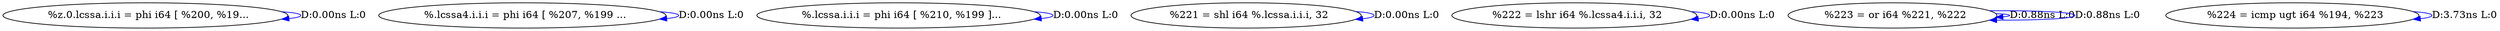 digraph {
Node0x3d05260[label="  %z.0.lcssa.i.i.i = phi i64 [ %200, %19..."];
Node0x3d05260 -> Node0x3d05260[label="D:0.00ns L:0",color=blue];
Node0x3d05340[label="  %.lcssa4.i.i.i = phi i64 [ %207, %199 ..."];
Node0x3d05340 -> Node0x3d05340[label="D:0.00ns L:0",color=blue];
Node0x3d05420[label="  %.lcssa.i.i.i = phi i64 [ %210, %199 ]..."];
Node0x3d05420 -> Node0x3d05420[label="D:0.00ns L:0",color=blue];
Node0x3d05500[label="  %221 = shl i64 %.lcssa.i.i.i, 32"];
Node0x3d05500 -> Node0x3d05500[label="D:0.00ns L:0",color=blue];
Node0x3d055e0[label="  %222 = lshr i64 %.lcssa4.i.i.i, 32"];
Node0x3d055e0 -> Node0x3d055e0[label="D:0.00ns L:0",color=blue];
Node0x3d056c0[label="  %223 = or i64 %221, %222"];
Node0x3d056c0 -> Node0x3d056c0[label="D:0.88ns L:0",color=blue];
Node0x3d056c0 -> Node0x3d056c0[label="D:0.88ns L:0",color=blue];
Node0x3d057a0[label="  %224 = icmp ugt i64 %194, %223"];
Node0x3d057a0 -> Node0x3d057a0[label="D:3.73ns L:0",color=blue];
}
